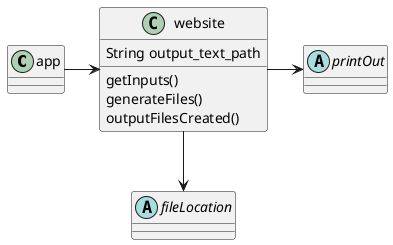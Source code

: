 /*
 * UCF COP3330 Fall 2021 Assignment 3 Solutions
 * Copyright 2021 Rafael Alvarez-Romero
 */
@startuml

class app
class website {
    String output_text_path
    getInputs()
    generateFiles()
    outputFilesCreated()
}

abstract fileLocation
abstract printOut

app -> website
website --> fileLocation
website -> printOut

@enduml